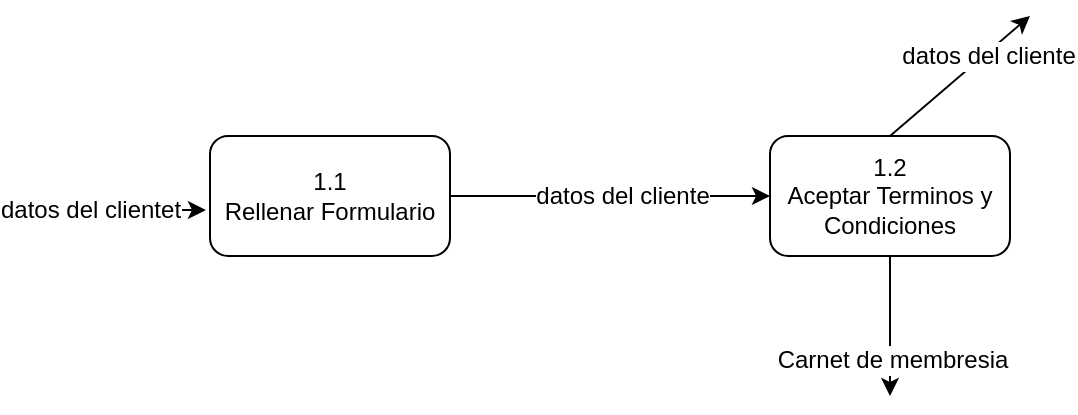 <mxfile version="12.1.0" type="device" pages="1"><diagram id="JVdLz4D8tLOb8BSESYpl" name="Page-1"><mxGraphModel dx="640" dy="599" grid="1" gridSize="10" guides="1" tooltips="1" connect="1" arrows="1" fold="1" page="1" pageScale="1" pageWidth="850" pageHeight="1100" math="0" shadow="0"><root><mxCell id="0"/><mxCell id="1" parent="0"/><mxCell id="io2YXuo8HImWW2SULHpp-1" value="1.1&lt;br&gt;Rellenar Formulario" style="rounded=1;whiteSpace=wrap;html=1;" vertex="1" parent="1"><mxGeometry x="140" y="230" width="120" height="60" as="geometry"/></mxCell><mxCell id="io2YXuo8HImWW2SULHpp-2" value="" style="endArrow=classic;html=1;entryX=-0.017;entryY=0.617;entryDx=0;entryDy=0;entryPerimeter=0;" edge="1" parent="1" target="io2YXuo8HImWW2SULHpp-1"><mxGeometry width="50" height="50" relative="1" as="geometry"><mxPoint x="60" y="267" as="sourcePoint"/><mxPoint x="120" y="310" as="targetPoint"/></mxGeometry></mxCell><mxCell id="io2YXuo8HImWW2SULHpp-13" value="datos del clientet" style="text;html=1;resizable=0;points=[];align=center;verticalAlign=middle;labelBackgroundColor=#ffffff;" vertex="1" connectable="0" parent="io2YXuo8HImWW2SULHpp-2"><mxGeometry x="-0.487" relative="1" as="geometry"><mxPoint as="offset"/></mxGeometry></mxCell><mxCell id="io2YXuo8HImWW2SULHpp-3" value="" style="endArrow=classic;html=1;exitX=1;exitY=0.5;exitDx=0;exitDy=0;" edge="1" parent="1" source="io2YXuo8HImWW2SULHpp-1" target="io2YXuo8HImWW2SULHpp-5"><mxGeometry width="50" height="50" relative="1" as="geometry"><mxPoint x="290" y="330" as="sourcePoint"/><mxPoint x="340" y="260" as="targetPoint"/></mxGeometry></mxCell><mxCell id="io2YXuo8HImWW2SULHpp-6" value="datos del cliente" style="text;html=1;resizable=0;points=[];align=center;verticalAlign=middle;labelBackgroundColor=#ffffff;" vertex="1" connectable="0" parent="io2YXuo8HImWW2SULHpp-3"><mxGeometry x="-0.35" y="-1" relative="1" as="geometry"><mxPoint x="34" y="-1" as="offset"/></mxGeometry></mxCell><mxCell id="io2YXuo8HImWW2SULHpp-5" value="1.2&lt;br&gt;Aceptar Terminos y Condiciones" style="rounded=1;whiteSpace=wrap;html=1;" vertex="1" parent="1"><mxGeometry x="420" y="230" width="120" height="60" as="geometry"/></mxCell><mxCell id="io2YXuo8HImWW2SULHpp-9" value="" style="endArrow=classic;html=1;exitX=0.5;exitY=0;exitDx=0;exitDy=0;" edge="1" parent="1" source="io2YXuo8HImWW2SULHpp-5"><mxGeometry width="50" height="50" relative="1" as="geometry"><mxPoint x="460" y="210" as="sourcePoint"/><mxPoint x="550" y="170" as="targetPoint"/></mxGeometry></mxCell><mxCell id="io2YXuo8HImWW2SULHpp-10" value="datos del cliente" style="text;html=1;resizable=0;points=[];align=center;verticalAlign=middle;labelBackgroundColor=#ffffff;" vertex="1" connectable="0" parent="io2YXuo8HImWW2SULHpp-9"><mxGeometry x="0.381" y="-1" relative="1" as="geometry"><mxPoint as="offset"/></mxGeometry></mxCell><mxCell id="io2YXuo8HImWW2SULHpp-11" value="" style="endArrow=classic;html=1;" edge="1" parent="1" source="io2YXuo8HImWW2SULHpp-5"><mxGeometry width="50" height="50" relative="1" as="geometry"><mxPoint x="430" y="380" as="sourcePoint"/><mxPoint x="480" y="360" as="targetPoint"/></mxGeometry></mxCell><mxCell id="io2YXuo8HImWW2SULHpp-12" value="Carnet de membresia" style="text;html=1;resizable=0;points=[];align=center;verticalAlign=middle;labelBackgroundColor=#ffffff;" vertex="1" connectable="0" parent="io2YXuo8HImWW2SULHpp-11"><mxGeometry x="0.486" y="1" relative="1" as="geometry"><mxPoint as="offset"/></mxGeometry></mxCell></root></mxGraphModel></diagram></mxfile>